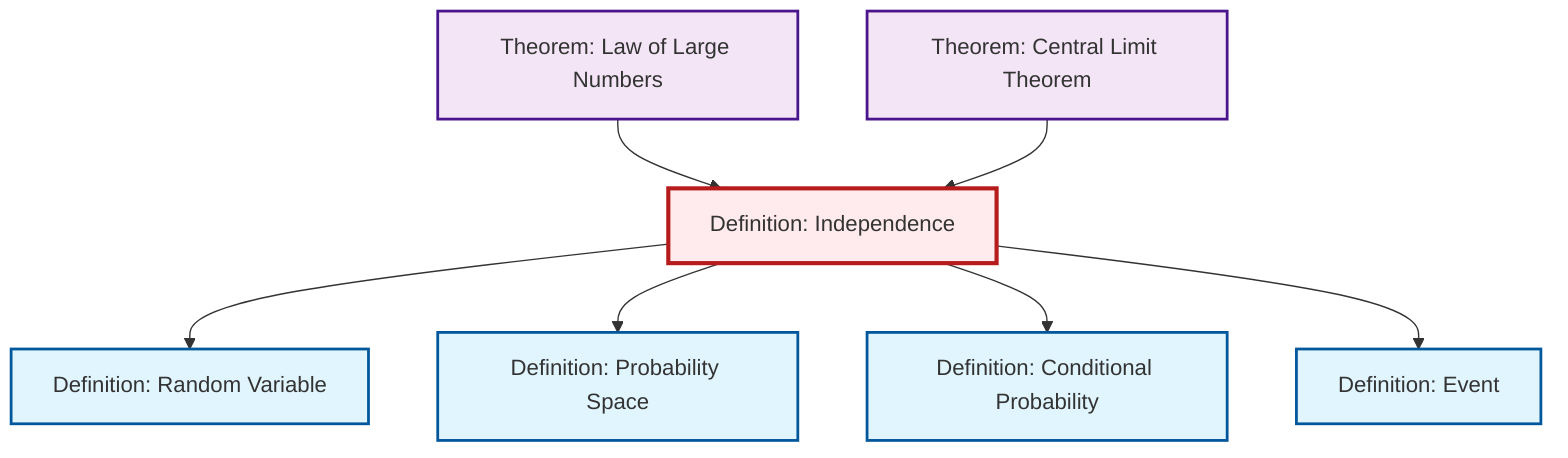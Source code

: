 graph TD
    classDef definition fill:#e1f5fe,stroke:#01579b,stroke-width:2px
    classDef theorem fill:#f3e5f5,stroke:#4a148c,stroke-width:2px
    classDef axiom fill:#fff3e0,stroke:#e65100,stroke-width:2px
    classDef example fill:#e8f5e9,stroke:#1b5e20,stroke-width:2px
    classDef current fill:#ffebee,stroke:#b71c1c,stroke-width:3px
    thm-law-of-large-numbers["Theorem: Law of Large Numbers"]:::theorem
    def-conditional-probability["Definition: Conditional Probability"]:::definition
    def-independence["Definition: Independence"]:::definition
    thm-central-limit["Theorem: Central Limit Theorem"]:::theorem
    def-random-variable["Definition: Random Variable"]:::definition
    def-event["Definition: Event"]:::definition
    def-probability-space["Definition: Probability Space"]:::definition
    def-independence --> def-random-variable
    thm-law-of-large-numbers --> def-independence
    def-independence --> def-probability-space
    thm-central-limit --> def-independence
    def-independence --> def-conditional-probability
    def-independence --> def-event
    class def-independence current